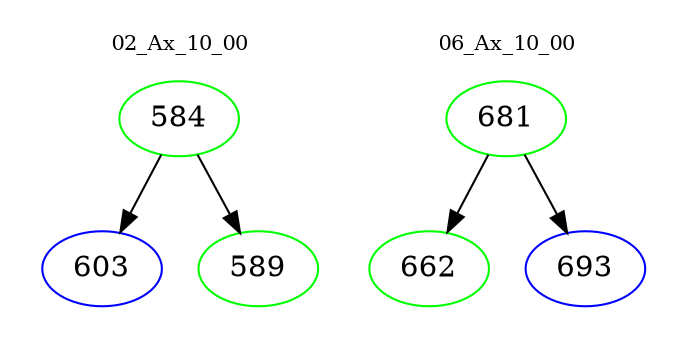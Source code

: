 digraph{
subgraph cluster_0 {
color = white
label = "02_Ax_10_00";
fontsize=10;
T0_584 [label="584", color="green"]
T0_584 -> T0_603 [color="black"]
T0_603 [label="603", color="blue"]
T0_584 -> T0_589 [color="black"]
T0_589 [label="589", color="green"]
}
subgraph cluster_1 {
color = white
label = "06_Ax_10_00";
fontsize=10;
T1_681 [label="681", color="green"]
T1_681 -> T1_662 [color="black"]
T1_662 [label="662", color="green"]
T1_681 -> T1_693 [color="black"]
T1_693 [label="693", color="blue"]
}
}
